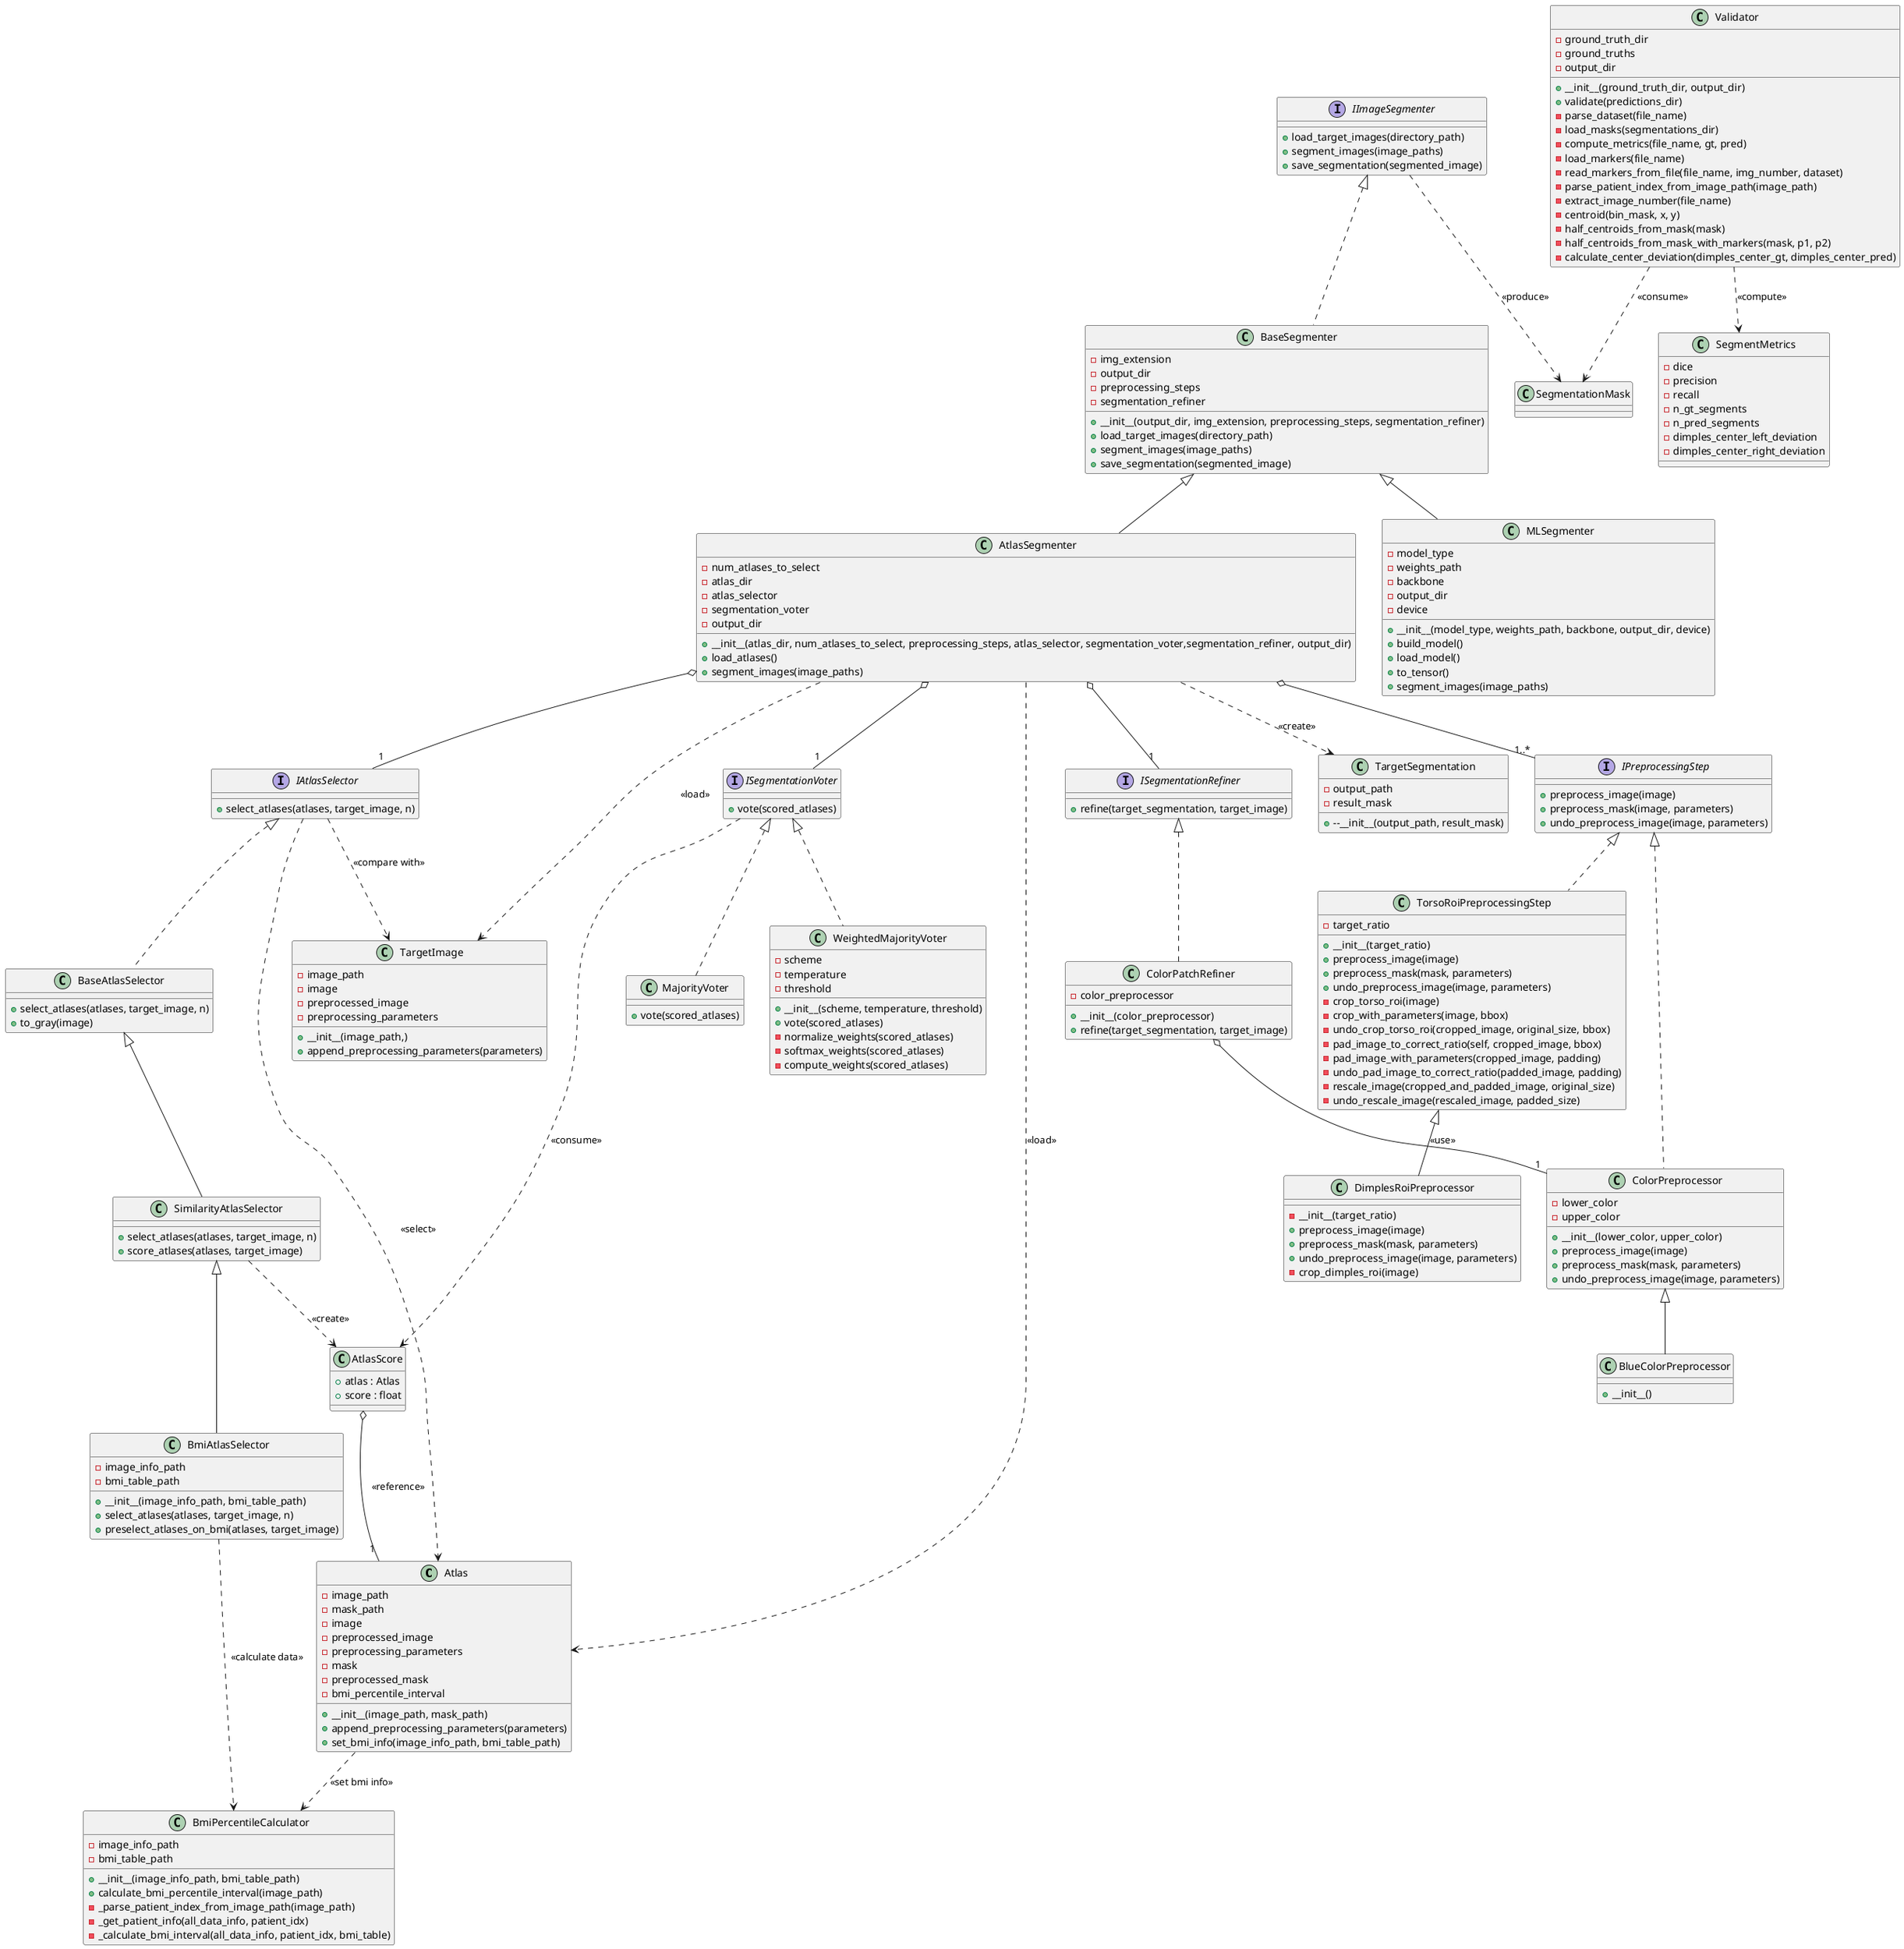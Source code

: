 @startuml
' https://plantuml.com/class-diagram
class Atlas {
    - image_path
    - mask_path
    - image
    - preprocessed_image
    - preprocessing_parameters
    - mask
    - preprocessed_mask
    - bmi_percentile_interval
    + __init__(image_path, mask_path)
    + append_preprocessing_parameters(parameters)
    + set_bmi_info(image_info_path, bmi_table_path)
}

interface IAtlasSelector {
    + select_atlases(atlases, target_image, n)
}

class BaseAtlasSelector {
    + select_atlases(atlases, target_image, n)
    + to_gray(image)
}

class SimilarityAtlasSelector {
    + select_atlases(atlases, target_image, n)
    + score_atlases(atlases, target_image)
}

class BmiAtlasSelector {
    - image_info_path
    - bmi_table_path
    + __init__(image_info_path, bmi_table_path)
    + select_atlases(atlases, target_image, n)
    + preselect_atlases_on_bmi(atlases, target_image)
}

interface ISegmentationVoter {
    + vote(scored_atlases)
}

class MajorityVoter {
    + vote(scored_atlases)
}

class WeightedMajorityVoter {
    - scheme
    - temperature
    - threshold
    + __init__(scheme, temperature, threshold)
    + vote(scored_atlases)
    - normalize_weights(scored_atlases)
    - softmax_weights(scored_atlases)
    - compute_weights(scored_atlases)
}

interface IPreprocessingStep {
    + preprocess_image(image)
    + preprocess_mask(image, parameters)
    + undo_preprocess_image(image, parameters)
}

class TorsoRoiPreprocessingStep {
    - target_ratio
    + __init__(target_ratio)
    + preprocess_image(image)
    + preprocess_mask(mask, parameters)
    + undo_preprocess_image(image, parameters)
    - crop_torso_roi(image)
    - crop_with_parameters(image, bbox)
    - undo_crop_torso_roi(cropped_image, original_size, bbox)
    - pad_image_to_correct_ratio(self, cropped_image, bbox)
    - pad_image_with_parameters(cropped_image, padding)
    - undo_pad_image_to_correct_ratio(padded_image, padding)
    - rescale_image(cropped_and_padded_image, original_size)
    - undo_rescale_image(rescaled_image, padded_size)
}

class DimplesRoiPreprocessor {
    - __init__(target_ratio)
    + preprocess_image(image)
    + preprocess_mask(mask, parameters)
    + undo_preprocess_image(image, parameters)
    - crop_dimples_roi(image)
}

class ColorPreprocessor {
    - lower_color
    - upper_color
    + __init__(lower_color, upper_color)
    + preprocess_image(image)
    + preprocess_mask(mask, parameters)
    + undo_preprocess_image(image, parameters)
}

class BlueColorPreprocessor {
    + __init__()
}

interface IImageSegmenter {
    + load_target_images(directory_path)
    + segment_images(image_paths)
    + save_segmentation(segmented_image)
}

class BaseSegmenter {
    - img_extension
    - output_dir
    - preprocessing_steps
    - segmentation_refiner
    + __init__(output_dir, img_extension, preprocessing_steps, segmentation_refiner)
    + load_target_images(directory_path)
    + segment_images(image_paths)
    + save_segmentation(segmented_image)
}

class AtlasSegmenter {
    - num_atlases_to_select
    - atlas_dir
    - atlas_selector
    - segmentation_voter
    - output_dir
    + __init__(atlas_dir, num_atlases_to_select, preprocessing_steps, atlas_selector, segmentation_voter,segmentation_refiner, output_dir)
    + load_atlases()
    + segment_images(image_paths)
}

class MLSegmenter {
    - model_type
    - weights_path
    - backbone
    - output_dir
    - device
    + __init__(model_type, weights_path, backbone, output_dir, device)
    + build_model()
    + load_model()
    + to_tensor()
     + segment_images(image_paths)
}

class TargetImage {
    - image_path
    - image
    - preprocessed_image
    - preprocessing_parameters
    + __init__(image_path,)
    + append_preprocessing_parameters(parameters)
}

class TargetSegmentation {
    - output_path
    - result_mask
    + --__init__(output_path, result_mask)
}


class AtlasScore {
    + atlas : Atlas
    + score : float
}

class BmiPercentileCalculator {
    - image_info_path
    - bmi_table_path
    + __init__(image_info_path, bmi_table_path)
    + calculate_bmi_percentile_interval(image_path)
    - _parse_patient_index_from_image_path(image_path)
    - _get_patient_info(all_data_info, patient_idx)
    - _calculate_bmi_interval(all_data_info, patient_idx, bmi_table)
}

interface ISegmentationRefiner {
    + refine(target_segmentation, target_image)
}

class ColorPatchRefiner {
    - color_preprocessor
    + __init__(color_preprocessor)
    + refine(target_segmentation, target_image)
}

class Validator {
    - ground_truth_dir
    - ground_truths
    - output_dir
    + __init__(ground_truth_dir, output_dir)
    + validate(predictions_dir)
    - parse_dataset(file_name)
    - load_masks(segmentations_dir)
    - compute_metrics(file_name, gt, pred)
    - load_markers(file_name)
    - read_markers_from_file(file_name, img_number, dataset)
    - parse_patient_index_from_image_path(image_path)
    - extract_image_number(file_name)
    - centroid(bin_mask, x, y)
    - half_centroids_from_mask(mask)
    - half_centroids_from_mask_with_markers(mask, p1, p2)
    - calculate_center_deviation(dimples_center_gt, dimples_center_pred)
}

class SegmentMetrics {
    - dice
    - precision
    - recall
    - n_gt_segments
    - n_pred_segments
    - dimples_center_left_deviation
    - dimples_center_right_deviation
}

class SegmentationMask {}

IImageSegmenter <|.. BaseSegmenter
BaseSegmenter <|-- AtlasSegmenter
BaseSegmenter <|-- MLSegmenter

AtlasSegmenter o-- "1..*" IPreprocessingStep
AtlasSegmenter o-- "1" IAtlasSelector
AtlasSegmenter o-- "1" ISegmentationVoter
AtlasSegmenter o-- "1" ISegmentationRefiner
AtlasSegmenter ..> Atlas : <<load>>
AtlasSegmenter ..> TargetImage : <<load>>
AtlasSegmenter ..> TargetSegmentation : <<create>>

IAtlasSelector <|.. BaseAtlasSelector
BaseAtlasSelector <|-- SimilarityAtlasSelector
SimilarityAtlasSelector <|-- BmiAtlasSelector

IAtlasSelector ..> Atlas : <<select>>
IAtlasSelector ..> TargetImage : <<compare with>>

SimilarityAtlasSelector ..> AtlasScore : <<create>>

BmiAtlasSelector ..> BmiPercentileCalculator : <<calculate data>>

IPreprocessingStep <|.. TorsoRoiPreprocessingStep
TorsoRoiPreprocessingStep <|-- DimplesRoiPreprocessor
IPreprocessingStep <|.. ColorPreprocessor
ColorPreprocessor <|-- BlueColorPreprocessor

ISegmentationVoter <|.. MajorityVoter
ISegmentationVoter <|.. WeightedMajorityVoter
ISegmentationVoter ..> AtlasScore : <<consume>>

ISegmentationRefiner <|.. ColorPatchRefiner

ColorPatchRefiner o-- "1" ColorPreprocessor : <<use>>

AtlasScore o-- "1" Atlas : <<reference>>

Atlas ..> BmiPercentileCalculator : <<set bmi info>>

Validator ..> SegmentMetrics : <<compute>>

IImageSegmenter ..> SegmentationMask : <<produce>>
Validator ..> SegmentationMask : <<consume>>

@enduml

